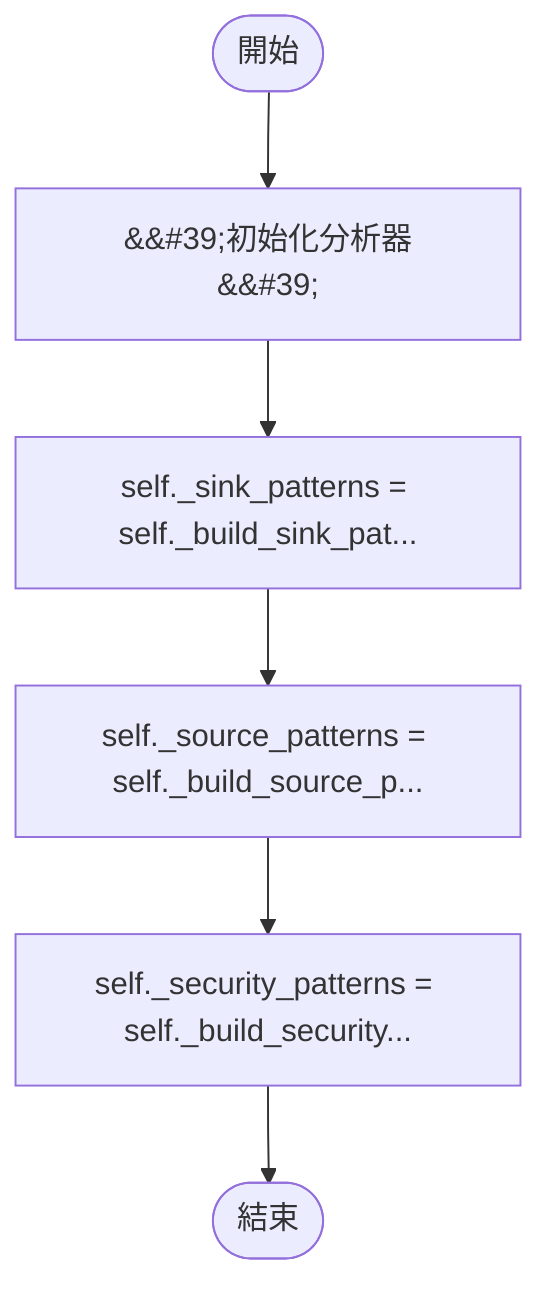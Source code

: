 flowchart TB
    n1([開始])
    n2([結束])
    n3[&amp;&#35;39;初始化分析器&amp;&#35;39;]
    n4[self._sink_patterns = self._build_sink_pat...]
    n5[self._source_patterns = self._build_source_p...]
    n6[self._security_patterns = self._build_security...]
    n1 --> n3
    n3 --> n4
    n4 --> n5
    n5 --> n6
    n6 --> n2